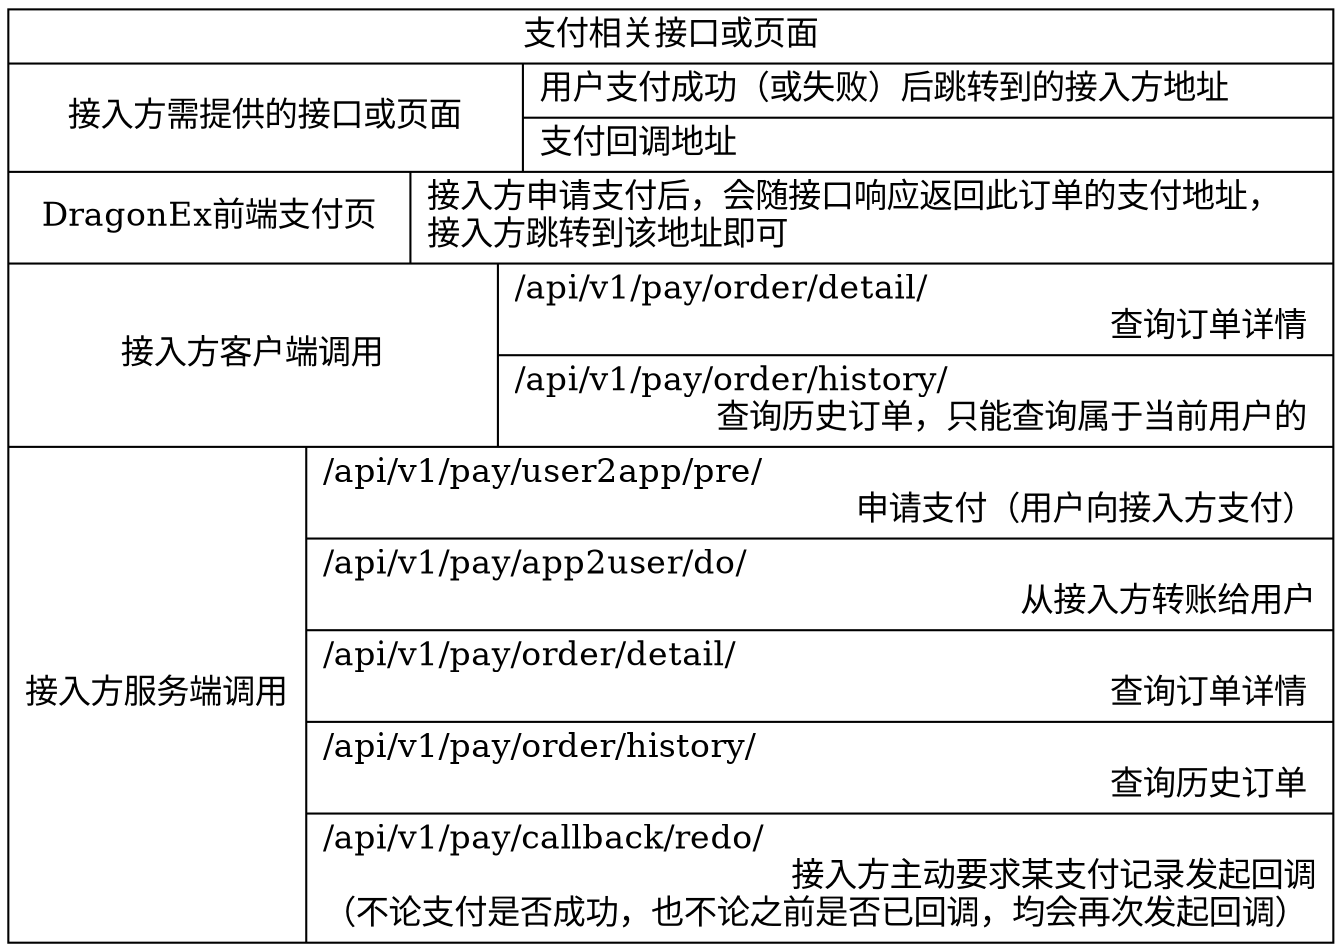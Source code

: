 digraph g {
graph [
    rankdir = "LR"
];

node [
    fontsize = "16"
    shape=record
];

LoginApis [
    label = "支付相关接口或页面
    | {
        接入方需提供的接口或页面 |
        {
            用户支付成功（或失败）后跳转到的接入方地址 \l
            | 支付回调地址 \l
        }
    }

    | {
        DragonEx前端支付页 |
        {
            接入方申请支付后，会随接口响应返回此订单的支付地址，\l接入方跳转到该地址即可 \l
        }
    }
    
    | {
        接入方客户端调用 | 
        {
            /api/v1/pay/order/detail/ \l 查询订单详情 \r
            | /api/v1/pay/order/history/ \l 查询历史订单，只能查询属于当前用户的 \r
        }            
    }

    | {
        接入方服务端调用 | 
        {
            /api/v1/pay/user2app/pre/ \l 申请支付（用户向接入方支付）\r
            | /api/v1/pay/app2user/do/ \l 从接入方转账给用户\r
            | /api/v1/pay/order/detail/ \l 查询订单详情 \r
            | /api/v1/pay/order/history/ \l 查询历史订单 \r
            | /api/v1/pay/callback/redo/ \l 接入方主动要求某支付记录发起回调\r（不论支付是否成功，也不论之前是否已回调，均会再次发起回调） \r
        }
    }
    "
]
}
